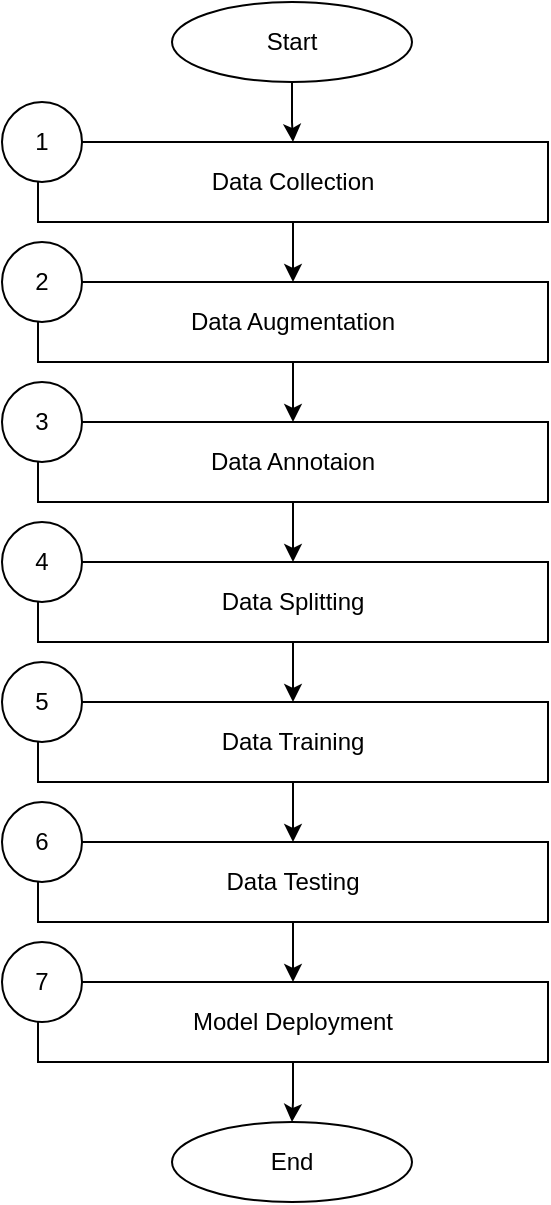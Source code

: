 <mxfile version="15.2.7" type="device"><diagram id="XBF683fEp59LpqQP1v0r" name="Page-1"><mxGraphModel dx="1102" dy="652" grid="1" gridSize="10" guides="1" tooltips="1" connect="1" arrows="1" fold="1" page="1" pageScale="1" pageWidth="850" pageHeight="1100" math="0" shadow="0"><root><mxCell id="0"/><mxCell id="1" parent="0"/><mxCell id="_Dbn8dtJn-Yt9XifKmTP-6" style="edgeStyle=orthogonalEdgeStyle;rounded=0;orthogonalLoop=1;jettySize=auto;html=1;entryX=0.5;entryY=0;entryDx=0;entryDy=0;" parent="1" source="_Dbn8dtJn-Yt9XifKmTP-1" target="_Dbn8dtJn-Yt9XifKmTP-3" edge="1"><mxGeometry relative="1" as="geometry"/></mxCell><mxCell id="_Dbn8dtJn-Yt9XifKmTP-1" value="Start" style="ellipse;whiteSpace=wrap;html=1;" parent="1" vertex="1"><mxGeometry x="365" y="40" width="120" height="40" as="geometry"/></mxCell><mxCell id="_Dbn8dtJn-Yt9XifKmTP-2" value="End" style="ellipse;whiteSpace=wrap;html=1;" parent="1" vertex="1"><mxGeometry x="365" y="600" width="120" height="40" as="geometry"/></mxCell><mxCell id="_Dbn8dtJn-Yt9XifKmTP-7" style="edgeStyle=orthogonalEdgeStyle;rounded=0;orthogonalLoop=1;jettySize=auto;html=1;entryX=0.5;entryY=0;entryDx=0;entryDy=0;" parent="1" source="_Dbn8dtJn-Yt9XifKmTP-3" target="_Dbn8dtJn-Yt9XifKmTP-4" edge="1"><mxGeometry relative="1" as="geometry"/></mxCell><mxCell id="_Dbn8dtJn-Yt9XifKmTP-3" value="Data Collection" style="rounded=0;whiteSpace=wrap;html=1;" parent="1" vertex="1"><mxGeometry x="298" y="110" width="255" height="40" as="geometry"/></mxCell><mxCell id="_Dbn8dtJn-Yt9XifKmTP-10" value="" style="edgeStyle=orthogonalEdgeStyle;rounded=0;orthogonalLoop=1;jettySize=auto;html=1;" parent="1" source="_Dbn8dtJn-Yt9XifKmTP-4" target="_Dbn8dtJn-Yt9XifKmTP-9" edge="1"><mxGeometry relative="1" as="geometry"/></mxCell><mxCell id="_Dbn8dtJn-Yt9XifKmTP-4" value="Data Augmentation" style="rounded=0;whiteSpace=wrap;html=1;" parent="1" vertex="1"><mxGeometry x="298" y="180" width="255" height="40" as="geometry"/></mxCell><mxCell id="_Dbn8dtJn-Yt9XifKmTP-13" value="" style="edgeStyle=orthogonalEdgeStyle;rounded=0;orthogonalLoop=1;jettySize=auto;html=1;" parent="1" source="_Dbn8dtJn-Yt9XifKmTP-8" target="_Dbn8dtJn-Yt9XifKmTP-12" edge="1"><mxGeometry relative="1" as="geometry"/></mxCell><mxCell id="_Dbn8dtJn-Yt9XifKmTP-8" value="Data Splitting" style="rounded=0;whiteSpace=wrap;html=1;" parent="1" vertex="1"><mxGeometry x="298" y="320" width="255" height="40" as="geometry"/></mxCell><mxCell id="_Dbn8dtJn-Yt9XifKmTP-11" value="" style="edgeStyle=orthogonalEdgeStyle;rounded=0;orthogonalLoop=1;jettySize=auto;html=1;" parent="1" source="_Dbn8dtJn-Yt9XifKmTP-9" target="_Dbn8dtJn-Yt9XifKmTP-8" edge="1"><mxGeometry relative="1" as="geometry"/></mxCell><mxCell id="_Dbn8dtJn-Yt9XifKmTP-9" value="Data Annotaion" style="rounded=0;whiteSpace=wrap;html=1;" parent="1" vertex="1"><mxGeometry x="298" y="250" width="255" height="40" as="geometry"/></mxCell><mxCell id="_Dbn8dtJn-Yt9XifKmTP-15" value="" style="edgeStyle=orthogonalEdgeStyle;rounded=0;orthogonalLoop=1;jettySize=auto;html=1;" parent="1" source="_Dbn8dtJn-Yt9XifKmTP-12" target="_Dbn8dtJn-Yt9XifKmTP-14" edge="1"><mxGeometry relative="1" as="geometry"/></mxCell><mxCell id="_Dbn8dtJn-Yt9XifKmTP-12" value="Data Training" style="rounded=0;whiteSpace=wrap;html=1;" parent="1" vertex="1"><mxGeometry x="298" y="390" width="255" height="40" as="geometry"/></mxCell><mxCell id="_Dbn8dtJn-Yt9XifKmTP-17" value="" style="edgeStyle=orthogonalEdgeStyle;rounded=0;orthogonalLoop=1;jettySize=auto;html=1;" parent="1" source="_Dbn8dtJn-Yt9XifKmTP-14" target="_Dbn8dtJn-Yt9XifKmTP-16" edge="1"><mxGeometry relative="1" as="geometry"/></mxCell><mxCell id="_Dbn8dtJn-Yt9XifKmTP-14" value="Data Testing" style="rounded=0;whiteSpace=wrap;html=1;" parent="1" vertex="1"><mxGeometry x="298" y="460" width="255" height="40" as="geometry"/></mxCell><mxCell id="_Dbn8dtJn-Yt9XifKmTP-18" style="edgeStyle=orthogonalEdgeStyle;rounded=0;orthogonalLoop=1;jettySize=auto;html=1;" parent="1" source="_Dbn8dtJn-Yt9XifKmTP-16" target="_Dbn8dtJn-Yt9XifKmTP-2" edge="1"><mxGeometry relative="1" as="geometry"/></mxCell><mxCell id="_Dbn8dtJn-Yt9XifKmTP-16" value="Model Deployment" style="rounded=0;whiteSpace=wrap;html=1;" parent="1" vertex="1"><mxGeometry x="298" y="530" width="255" height="40" as="geometry"/></mxCell><mxCell id="IJK67Vcnrw_GrdpQei8p-2" value="1" style="ellipse;whiteSpace=wrap;html=1;aspect=fixed;" vertex="1" parent="1"><mxGeometry x="280" y="90" width="40" height="40" as="geometry"/></mxCell><mxCell id="IJK67Vcnrw_GrdpQei8p-3" value="2" style="ellipse;whiteSpace=wrap;html=1;aspect=fixed;" vertex="1" parent="1"><mxGeometry x="280" y="160" width="40" height="40" as="geometry"/></mxCell><mxCell id="IJK67Vcnrw_GrdpQei8p-4" value="3" style="ellipse;whiteSpace=wrap;html=1;aspect=fixed;" vertex="1" parent="1"><mxGeometry x="280" y="230" width="40" height="40" as="geometry"/></mxCell><mxCell id="IJK67Vcnrw_GrdpQei8p-5" value="4" style="ellipse;whiteSpace=wrap;html=1;aspect=fixed;" vertex="1" parent="1"><mxGeometry x="280" y="300" width="40" height="40" as="geometry"/></mxCell><mxCell id="IJK67Vcnrw_GrdpQei8p-6" value="5" style="ellipse;whiteSpace=wrap;html=1;aspect=fixed;" vertex="1" parent="1"><mxGeometry x="280" y="370" width="40" height="40" as="geometry"/></mxCell><mxCell id="IJK67Vcnrw_GrdpQei8p-7" value="6" style="ellipse;whiteSpace=wrap;html=1;aspect=fixed;" vertex="1" parent="1"><mxGeometry x="280" y="440" width="40" height="40" as="geometry"/></mxCell><mxCell id="IJK67Vcnrw_GrdpQei8p-8" value="7" style="ellipse;whiteSpace=wrap;html=1;aspect=fixed;" vertex="1" parent="1"><mxGeometry x="280" y="510" width="40" height="40" as="geometry"/></mxCell></root></mxGraphModel></diagram></mxfile>